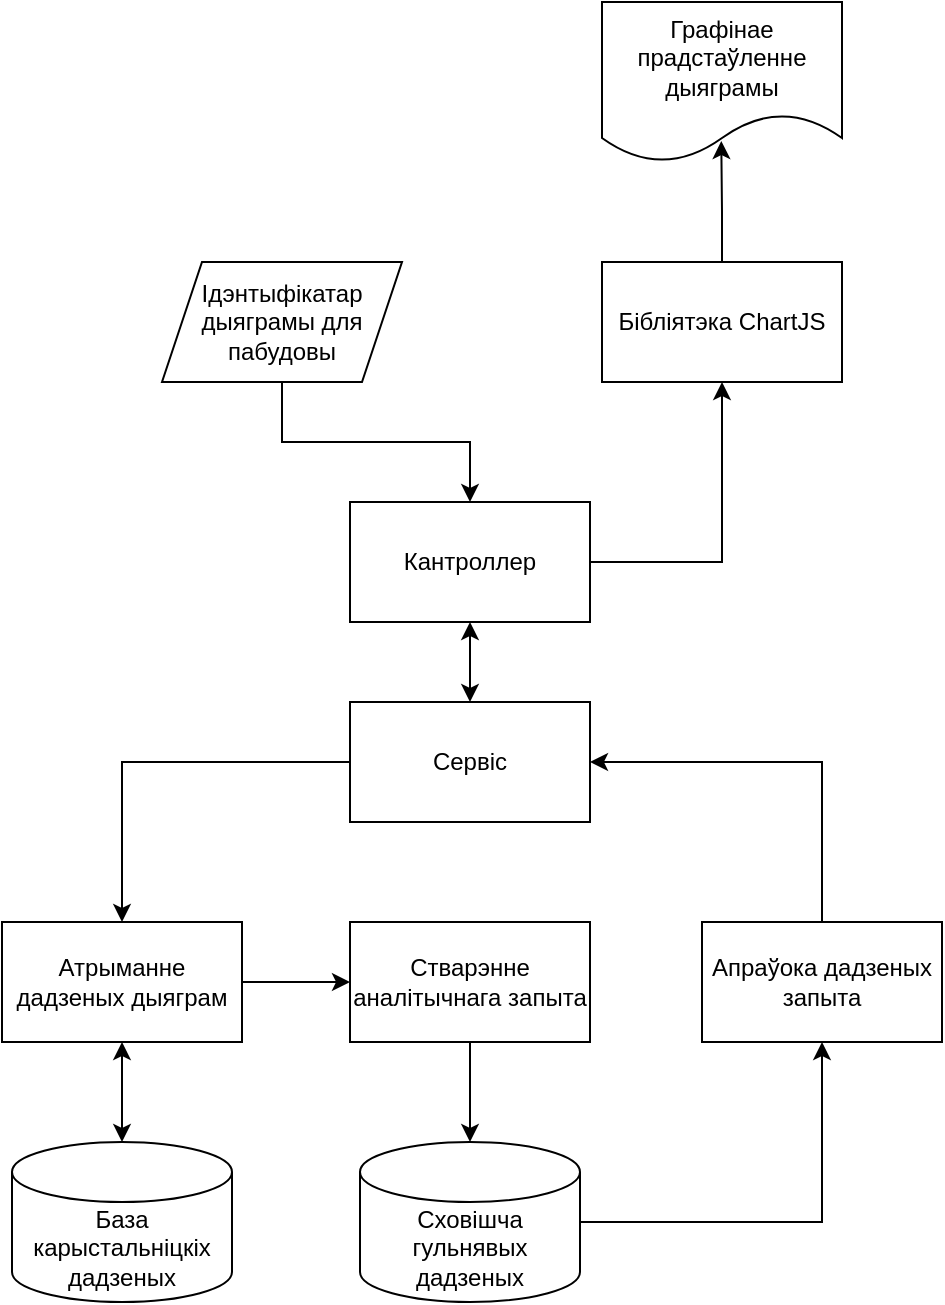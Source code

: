 <mxfile version="13.9.9" type="device"><diagram id="4fFBwyPRq6DlqwLhT_4Q" name="Страница 1"><mxGraphModel dx="981" dy="1736" grid="1" gridSize="10" guides="1" tooltips="1" connect="1" arrows="1" fold="1" page="1" pageScale="1" pageWidth="827" pageHeight="1169" math="0" shadow="0"><root><mxCell id="0"/><mxCell id="1" parent="0"/><mxCell id="u0IPWOANFbt_OGbGiVou-7" style="edgeStyle=orthogonalEdgeStyle;rounded=0;orthogonalLoop=1;jettySize=auto;html=1;entryX=0.5;entryY=0;entryDx=0;entryDy=0;startArrow=classic;startFill=1;" edge="1" parent="1" source="u0IPWOANFbt_OGbGiVou-3" target="u0IPWOANFbt_OGbGiVou-6"><mxGeometry relative="1" as="geometry"/></mxCell><mxCell id="u0IPWOANFbt_OGbGiVou-22" style="edgeStyle=orthogonalEdgeStyle;rounded=0;orthogonalLoop=1;jettySize=auto;html=1;entryX=0.5;entryY=1;entryDx=0;entryDy=0;startArrow=none;startFill=0;" edge="1" parent="1" source="u0IPWOANFbt_OGbGiVou-3" target="u0IPWOANFbt_OGbGiVou-20"><mxGeometry relative="1" as="geometry"/></mxCell><mxCell id="u0IPWOANFbt_OGbGiVou-3" value="Кантроллер" style="rounded=0;whiteSpace=wrap;html=1;" vertex="1" parent="1"><mxGeometry x="294" y="230" width="120" height="60" as="geometry"/></mxCell><mxCell id="u0IPWOANFbt_OGbGiVou-5" style="edgeStyle=orthogonalEdgeStyle;rounded=0;orthogonalLoop=1;jettySize=auto;html=1;entryX=0.5;entryY=0;entryDx=0;entryDy=0;" edge="1" parent="1" source="u0IPWOANFbt_OGbGiVou-4" target="u0IPWOANFbt_OGbGiVou-3"><mxGeometry relative="1" as="geometry"/></mxCell><mxCell id="u0IPWOANFbt_OGbGiVou-4" value="Ідэнтыфікатар дыяграмы для пабудовы" style="shape=parallelogram;perimeter=parallelogramPerimeter;whiteSpace=wrap;html=1;fixedSize=1;" vertex="1" parent="1"><mxGeometry x="200" y="110" width="120" height="60" as="geometry"/></mxCell><mxCell id="u0IPWOANFbt_OGbGiVou-10" style="edgeStyle=orthogonalEdgeStyle;rounded=0;orthogonalLoop=1;jettySize=auto;html=1;entryX=0.5;entryY=0;entryDx=0;entryDy=0;startArrow=none;startFill=0;" edge="1" parent="1" source="u0IPWOANFbt_OGbGiVou-6" target="u0IPWOANFbt_OGbGiVou-8"><mxGeometry relative="1" as="geometry"/></mxCell><mxCell id="u0IPWOANFbt_OGbGiVou-6" value="Сервіс" style="rounded=0;whiteSpace=wrap;html=1;" vertex="1" parent="1"><mxGeometry x="294" y="330" width="120" height="60" as="geometry"/></mxCell><mxCell id="u0IPWOANFbt_OGbGiVou-11" style="edgeStyle=orthogonalEdgeStyle;rounded=0;orthogonalLoop=1;jettySize=auto;html=1;entryX=0.5;entryY=0;entryDx=0;entryDy=0;entryPerimeter=0;startArrow=classic;startFill=1;" edge="1" parent="1" source="u0IPWOANFbt_OGbGiVou-8" target="u0IPWOANFbt_OGbGiVou-9"><mxGeometry relative="1" as="geometry"/></mxCell><mxCell id="u0IPWOANFbt_OGbGiVou-13" style="edgeStyle=orthogonalEdgeStyle;rounded=0;orthogonalLoop=1;jettySize=auto;html=1;entryX=0;entryY=0.5;entryDx=0;entryDy=0;startArrow=none;startFill=0;" edge="1" parent="1" source="u0IPWOANFbt_OGbGiVou-8" target="u0IPWOANFbt_OGbGiVou-12"><mxGeometry relative="1" as="geometry"/></mxCell><mxCell id="u0IPWOANFbt_OGbGiVou-8" value="Атрыманне дадзеных дыяграм" style="rounded=0;whiteSpace=wrap;html=1;" vertex="1" parent="1"><mxGeometry x="120" y="440" width="120" height="60" as="geometry"/></mxCell><mxCell id="u0IPWOANFbt_OGbGiVou-9" value="База карыстальніцкіх дадзеных" style="shape=cylinder3;whiteSpace=wrap;html=1;boundedLbl=1;backgroundOutline=1;size=15;" vertex="1" parent="1"><mxGeometry x="125" y="550" width="110" height="80" as="geometry"/></mxCell><mxCell id="u0IPWOANFbt_OGbGiVou-16" style="edgeStyle=orthogonalEdgeStyle;rounded=0;orthogonalLoop=1;jettySize=auto;html=1;entryX=0.5;entryY=0;entryDx=0;entryDy=0;entryPerimeter=0;startArrow=none;startFill=0;" edge="1" parent="1" source="u0IPWOANFbt_OGbGiVou-12" target="u0IPWOANFbt_OGbGiVou-15"><mxGeometry relative="1" as="geometry"/></mxCell><mxCell id="u0IPWOANFbt_OGbGiVou-12" value="Стварэнне аналітычнага запыта" style="rounded=0;whiteSpace=wrap;html=1;" vertex="1" parent="1"><mxGeometry x="294" y="440" width="120" height="60" as="geometry"/></mxCell><mxCell id="u0IPWOANFbt_OGbGiVou-18" style="edgeStyle=orthogonalEdgeStyle;rounded=0;orthogonalLoop=1;jettySize=auto;html=1;entryX=0.5;entryY=1;entryDx=0;entryDy=0;startArrow=none;startFill=0;" edge="1" parent="1" source="u0IPWOANFbt_OGbGiVou-15" target="u0IPWOANFbt_OGbGiVou-17"><mxGeometry relative="1" as="geometry"/></mxCell><mxCell id="u0IPWOANFbt_OGbGiVou-15" value="Сховішча гульнявых дадзеных" style="shape=cylinder3;whiteSpace=wrap;html=1;boundedLbl=1;backgroundOutline=1;size=15;" vertex="1" parent="1"><mxGeometry x="299" y="550" width="110" height="80" as="geometry"/></mxCell><mxCell id="u0IPWOANFbt_OGbGiVou-19" style="edgeStyle=orthogonalEdgeStyle;rounded=0;orthogonalLoop=1;jettySize=auto;html=1;entryX=1;entryY=0.5;entryDx=0;entryDy=0;startArrow=none;startFill=0;" edge="1" parent="1" source="u0IPWOANFbt_OGbGiVou-17" target="u0IPWOANFbt_OGbGiVou-6"><mxGeometry relative="1" as="geometry"><Array as="points"><mxPoint x="530" y="360"/></Array></mxGeometry></mxCell><mxCell id="u0IPWOANFbt_OGbGiVou-17" value="Апраўока дадзеных запыта" style="rounded=0;whiteSpace=wrap;html=1;" vertex="1" parent="1"><mxGeometry x="470" y="440" width="120" height="60" as="geometry"/></mxCell><mxCell id="u0IPWOANFbt_OGbGiVou-23" style="edgeStyle=orthogonalEdgeStyle;rounded=0;orthogonalLoop=1;jettySize=auto;html=1;entryX=0.497;entryY=0.869;entryDx=0;entryDy=0;entryPerimeter=0;startArrow=none;startFill=0;" edge="1" parent="1" source="u0IPWOANFbt_OGbGiVou-20" target="u0IPWOANFbt_OGbGiVou-21"><mxGeometry relative="1" as="geometry"/></mxCell><mxCell id="u0IPWOANFbt_OGbGiVou-20" value="Бібліятэка ChartJS" style="rounded=0;whiteSpace=wrap;html=1;" vertex="1" parent="1"><mxGeometry x="420" y="110" width="120" height="60" as="geometry"/></mxCell><mxCell id="u0IPWOANFbt_OGbGiVou-21" value="Графінае прадстаўленне дыяграмы" style="shape=document;whiteSpace=wrap;html=1;boundedLbl=1;" vertex="1" parent="1"><mxGeometry x="420" y="-20" width="120" height="80" as="geometry"/></mxCell></root></mxGraphModel></diagram></mxfile>